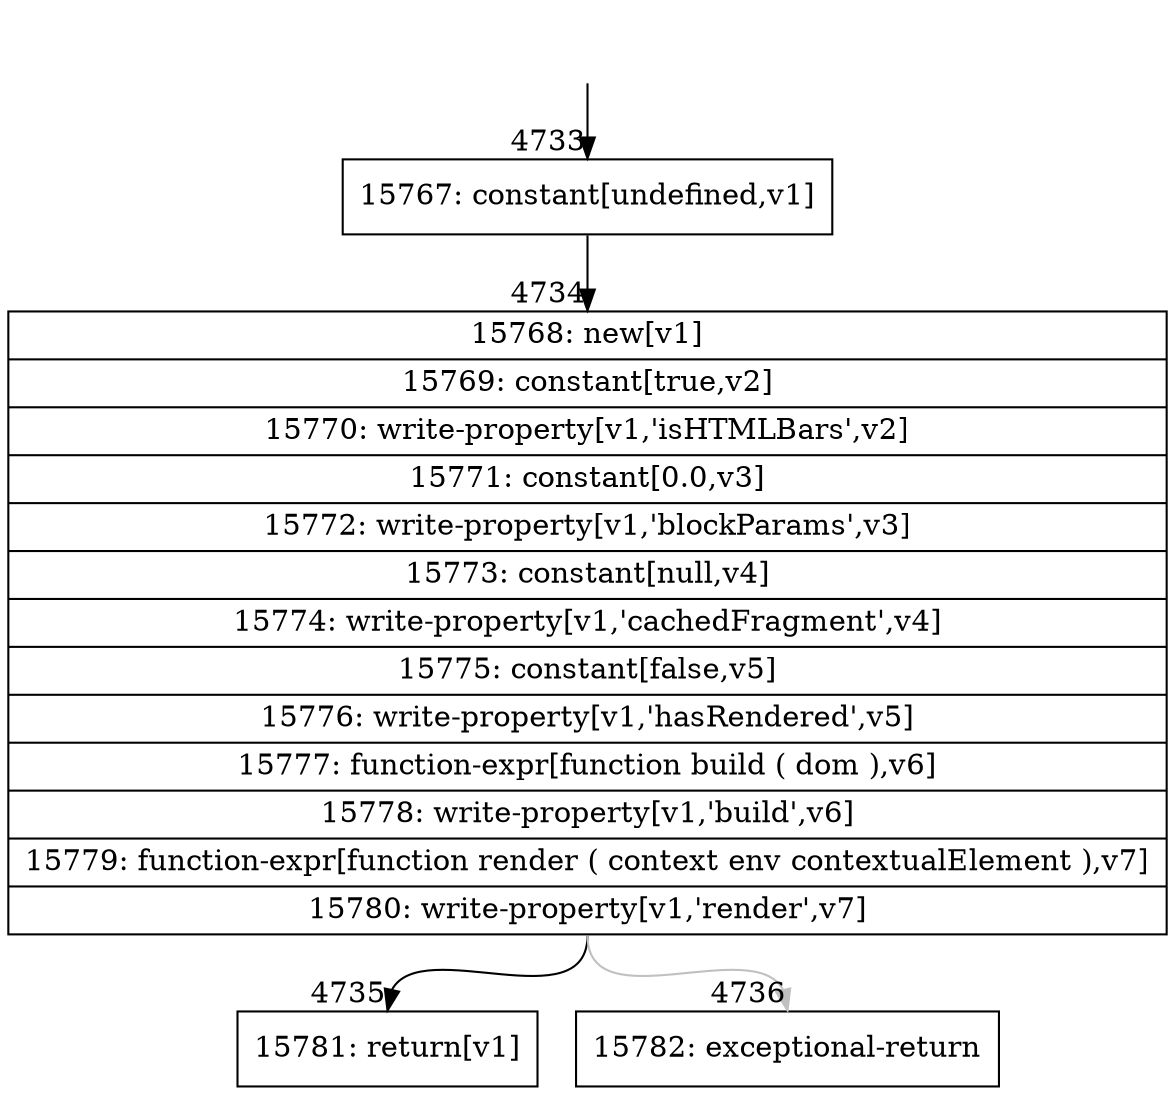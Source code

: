 digraph {
rankdir="TD"
BB_entry378[shape=none,label=""];
BB_entry378 -> BB4733 [tailport=s, headport=n, headlabel="    4733"]
BB4733 [shape=record label="{15767: constant[undefined,v1]}" ] 
BB4733 -> BB4734 [tailport=s, headport=n, headlabel="      4734"]
BB4734 [shape=record label="{15768: new[v1]|15769: constant[true,v2]|15770: write-property[v1,'isHTMLBars',v2]|15771: constant[0.0,v3]|15772: write-property[v1,'blockParams',v3]|15773: constant[null,v4]|15774: write-property[v1,'cachedFragment',v4]|15775: constant[false,v5]|15776: write-property[v1,'hasRendered',v5]|15777: function-expr[function build ( dom ),v6]|15778: write-property[v1,'build',v6]|15779: function-expr[function render ( context env contextualElement ),v7]|15780: write-property[v1,'render',v7]}" ] 
BB4734 -> BB4735 [tailport=s, headport=n, headlabel="      4735"]
BB4734 -> BB4736 [tailport=s, headport=n, color=gray, headlabel="      4736"]
BB4735 [shape=record label="{15781: return[v1]}" ] 
BB4736 [shape=record label="{15782: exceptional-return}" ] 
//#$~ 8636
}

